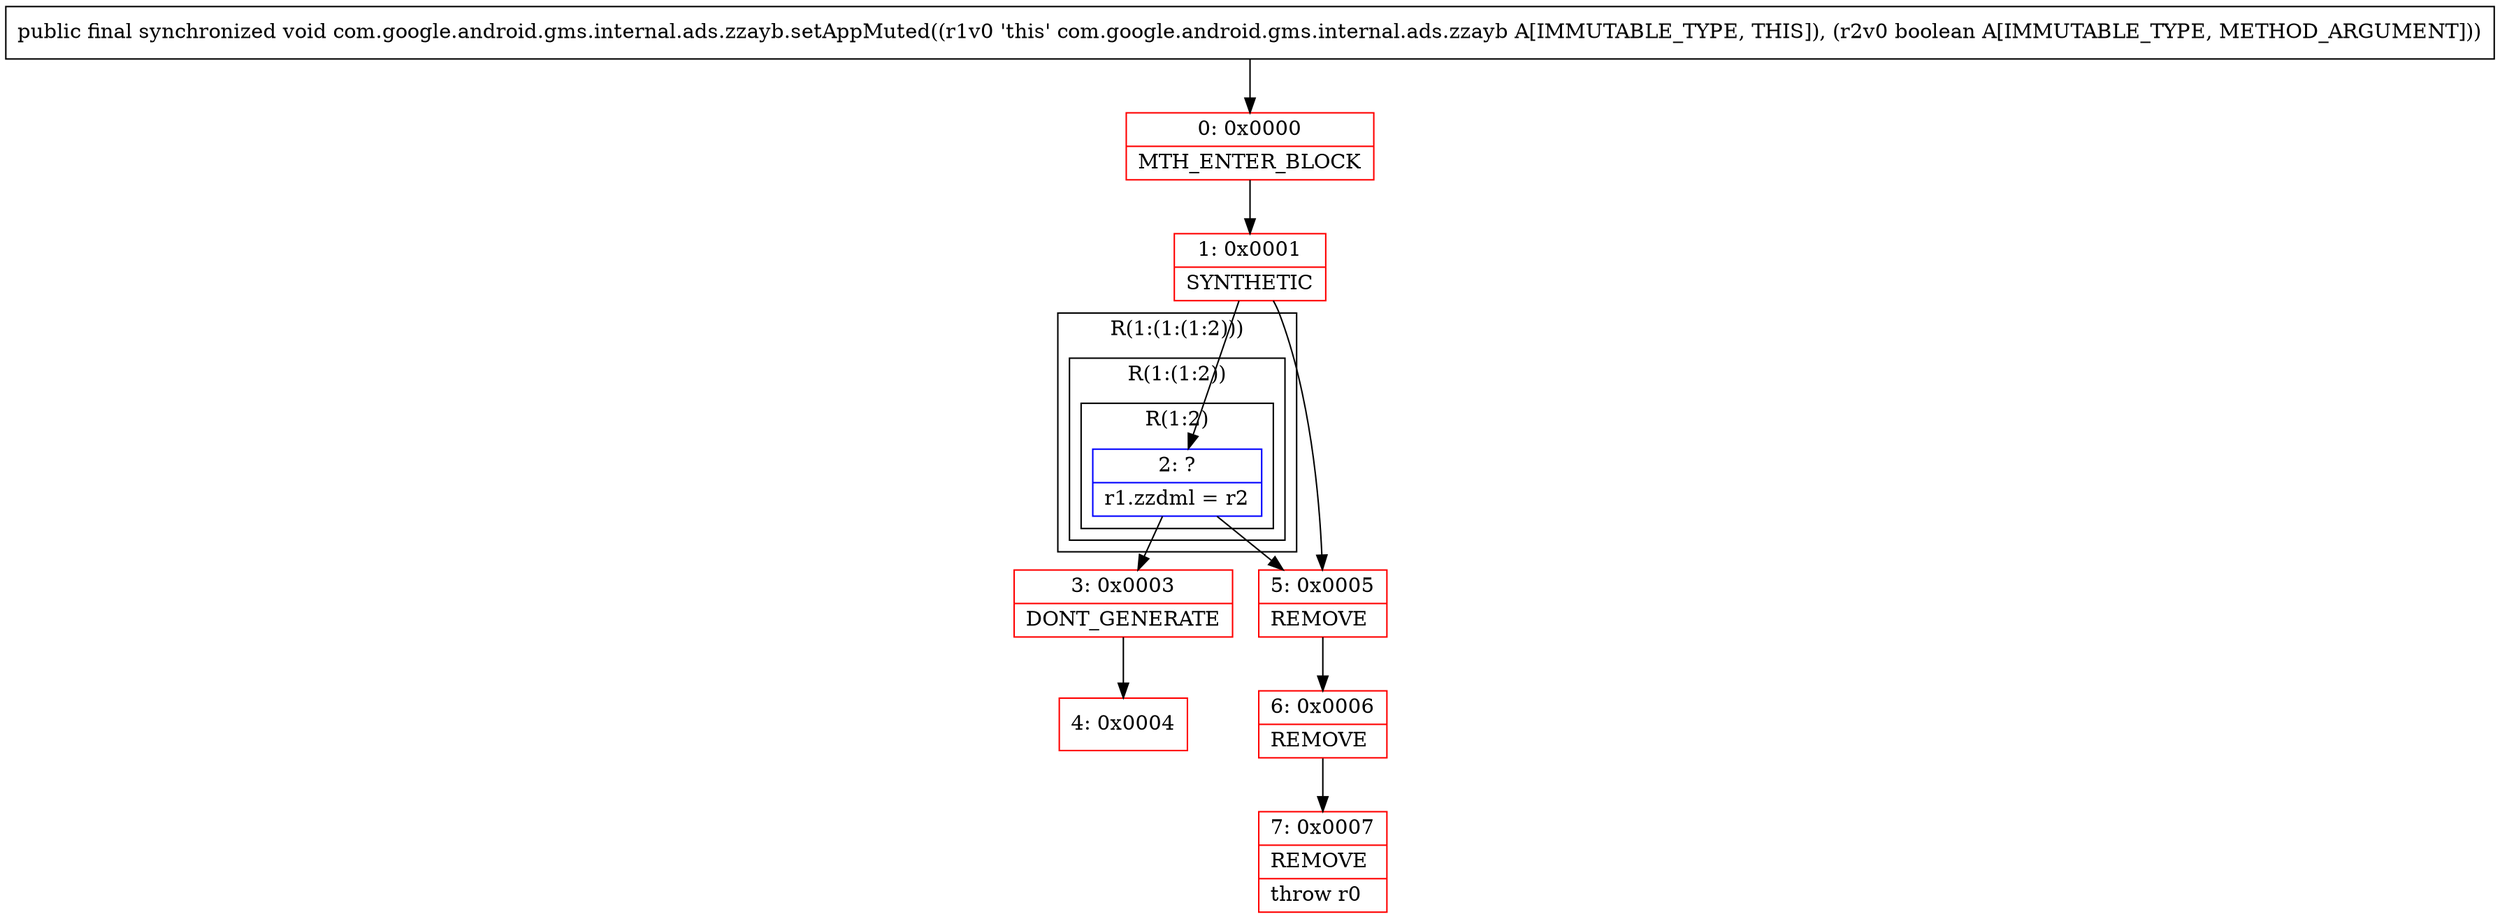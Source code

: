 digraph "CFG forcom.google.android.gms.internal.ads.zzayb.setAppMuted(Z)V" {
subgraph cluster_Region_760662113 {
label = "R(1:(1:(1:2)))";
node [shape=record,color=blue];
subgraph cluster_Region_1749724446 {
label = "R(1:(1:2))";
node [shape=record,color=blue];
subgraph cluster_Region_1566761637 {
label = "R(1:2)";
node [shape=record,color=blue];
Node_2 [shape=record,label="{2\:\ ?|r1.zzdml = r2\l}"];
}
}
}
Node_0 [shape=record,color=red,label="{0\:\ 0x0000|MTH_ENTER_BLOCK\l}"];
Node_1 [shape=record,color=red,label="{1\:\ 0x0001|SYNTHETIC\l}"];
Node_3 [shape=record,color=red,label="{3\:\ 0x0003|DONT_GENERATE\l}"];
Node_4 [shape=record,color=red,label="{4\:\ 0x0004}"];
Node_5 [shape=record,color=red,label="{5\:\ 0x0005|REMOVE\l}"];
Node_6 [shape=record,color=red,label="{6\:\ 0x0006|REMOVE\l}"];
Node_7 [shape=record,color=red,label="{7\:\ 0x0007|REMOVE\l|throw r0\l}"];
MethodNode[shape=record,label="{public final synchronized void com.google.android.gms.internal.ads.zzayb.setAppMuted((r1v0 'this' com.google.android.gms.internal.ads.zzayb A[IMMUTABLE_TYPE, THIS]), (r2v0 boolean A[IMMUTABLE_TYPE, METHOD_ARGUMENT])) }"];
MethodNode -> Node_0;
Node_2 -> Node_3;
Node_2 -> Node_5;
Node_0 -> Node_1;
Node_1 -> Node_2;
Node_1 -> Node_5;
Node_3 -> Node_4;
Node_5 -> Node_6;
Node_6 -> Node_7;
}

